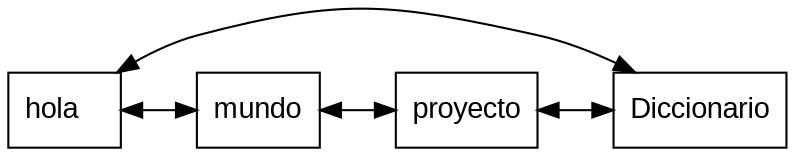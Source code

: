 digraph R {
	rankdir=TB
	node [shape=box fontname=Arial];
	graph[ nodesep = 0.5];
	hola [label="hola\l"]
	mundo [label="mundo\l"]
	proyecto [label="proyecto\l"]
	Diccionario [label="Diccionario\l"]


{rank = same;  	hola; 	mundo; 	proyecto; 	Diccionario; }


	hola->mundo[dir=both]
	mundo->proyecto[dir=both]
	proyecto->Diccionario[dir=both]
	Diccionario->hola[dir=both]


}